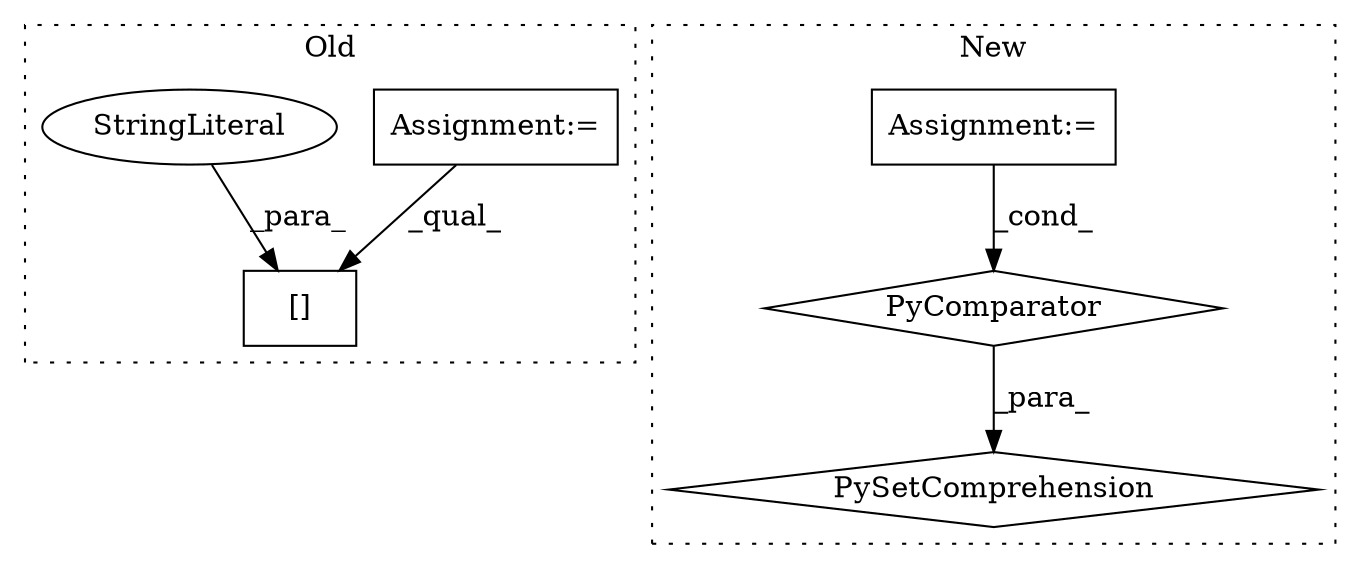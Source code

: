 digraph G {
subgraph cluster0 {
1 [label="[]" a="2" s="2015,2029" l="8,1" shape="box"];
5 [label="Assignment:=" a="7" s="2100" l="40" shape="box"];
6 [label="StringLiteral" a="45" s="2023" l="6" shape="ellipse"];
label = "Old";
style="dotted";
}
subgraph cluster1 {
2 [label="PySetComprehension" a="111" s="1906" l="129" shape="diamond"];
3 [label="PyComparator" a="113" s="1999" l="28" shape="diamond"];
4 [label="Assignment:=" a="7" s="1999" l="28" shape="box"];
label = "New";
style="dotted";
}
3 -> 2 [label="_para_"];
4 -> 3 [label="_cond_"];
5 -> 1 [label="_qual_"];
6 -> 1 [label="_para_"];
}